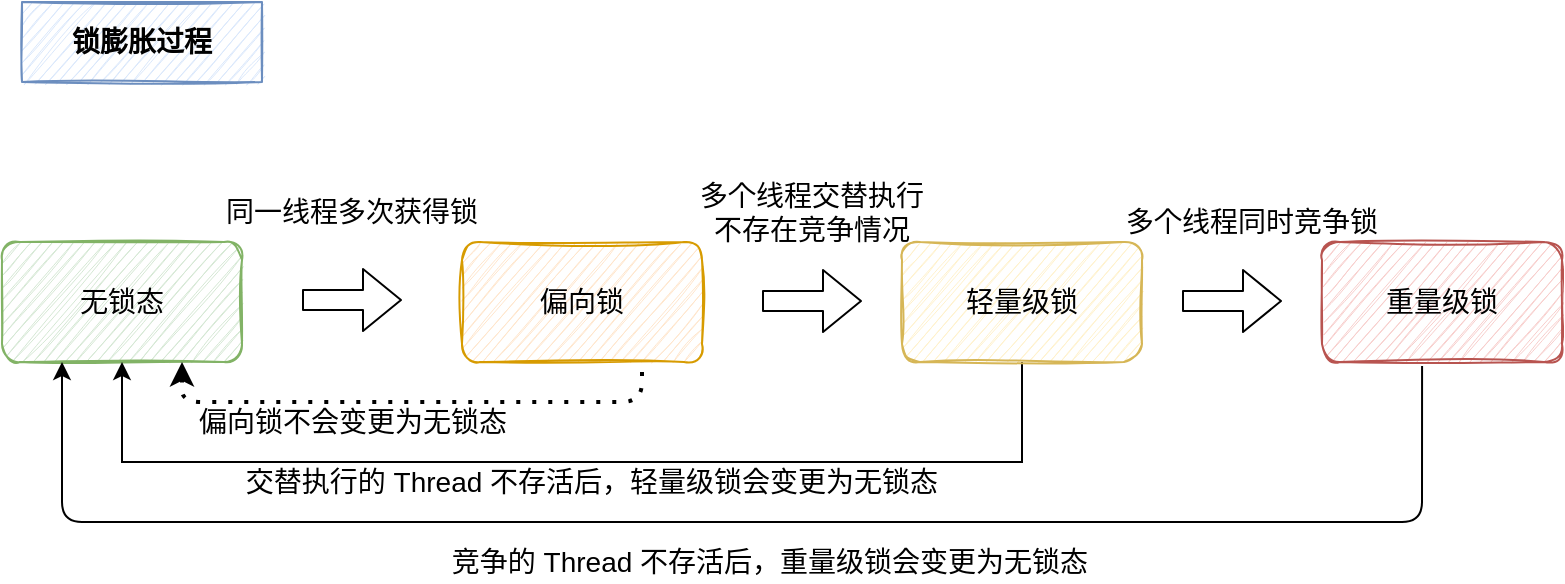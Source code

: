 <mxfile version="14.4.3" type="github">
  <diagram id="EUVJfp99UCqNtmatN9Db" name="Page-1">
    <mxGraphModel dx="868" dy="450" grid="1" gridSize="10" guides="1" tooltips="1" connect="1" arrows="1" fold="1" page="1" pageScale="1" pageWidth="827" pageHeight="1169" math="0" shadow="0">
      <root>
        <mxCell id="0" />
        <mxCell id="1" parent="0" />
        <mxCell id="WWVrkGQW8vriv1KRbUgk-1" value="锁膨胀过程" style="rounded=0;whiteSpace=wrap;html=1;fontStyle=1;fontSize=14;fillColor=#dae8fc;strokeColor=#6c8ebf;shadow=0;sketch=1;" vertex="1" parent="1">
          <mxGeometry x="40" y="30" width="120" height="40" as="geometry" />
        </mxCell>
        <mxCell id="WWVrkGQW8vriv1KRbUgk-2" value="无锁态" style="rounded=1;whiteSpace=wrap;html=1;shadow=0;sketch=1;fontSize=14;fillColor=#d5e8d4;strokeColor=#82b366;" vertex="1" parent="1">
          <mxGeometry x="30" y="150" width="120" height="60" as="geometry" />
        </mxCell>
        <mxCell id="WWVrkGQW8vriv1KRbUgk-4" value="偏向锁" style="rounded=1;whiteSpace=wrap;html=1;shadow=0;sketch=1;fontSize=14;fillColor=#ffe6cc;strokeColor=#d79b00;" vertex="1" parent="1">
          <mxGeometry x="260" y="150" width="120" height="60" as="geometry" />
        </mxCell>
        <mxCell id="WWVrkGQW8vriv1KRbUgk-5" value="" style="shape=flexArrow;endArrow=classic;html=1;fontSize=14;" edge="1" parent="1">
          <mxGeometry width="50" height="50" relative="1" as="geometry">
            <mxPoint x="180" y="179" as="sourcePoint" />
            <mxPoint x="230" y="179" as="targetPoint" />
          </mxGeometry>
        </mxCell>
        <mxCell id="WWVrkGQW8vriv1KRbUgk-6" value="同一线程多次获得锁" style="text;html=1;strokeColor=none;fillColor=none;align=center;verticalAlign=middle;whiteSpace=wrap;rounded=0;shadow=0;sketch=1;fontSize=14;" vertex="1" parent="1">
          <mxGeometry x="140" y="120" width="130" height="30" as="geometry" />
        </mxCell>
        <mxCell id="WWVrkGQW8vriv1KRbUgk-27" style="edgeStyle=orthogonalEdgeStyle;rounded=0;orthogonalLoop=1;jettySize=auto;html=1;fontSize=14;" edge="1" parent="1" source="WWVrkGQW8vriv1KRbUgk-12">
          <mxGeometry relative="1" as="geometry">
            <mxPoint x="90" y="210" as="targetPoint" />
            <Array as="points">
              <mxPoint x="540" y="260" />
              <mxPoint x="90" y="260" />
            </Array>
          </mxGeometry>
        </mxCell>
        <mxCell id="WWVrkGQW8vriv1KRbUgk-12" value="轻量级锁" style="rounded=1;whiteSpace=wrap;html=1;shadow=0;sketch=1;fontSize=14;fillColor=#fff2cc;strokeColor=#d6b656;" vertex="1" parent="1">
          <mxGeometry x="480" y="150" width="120" height="60" as="geometry" />
        </mxCell>
        <mxCell id="WWVrkGQW8vriv1KRbUgk-14" value="多个线程交替执行&lt;br&gt;不存在竞争情况" style="text;html=1;strokeColor=none;fillColor=none;align=center;verticalAlign=middle;whiteSpace=wrap;rounded=0;shadow=0;sketch=1;fontSize=14;" vertex="1" parent="1">
          <mxGeometry x="350" y="125" width="170" height="20" as="geometry" />
        </mxCell>
        <mxCell id="WWVrkGQW8vriv1KRbUgk-17" value="重量级锁" style="rounded=1;whiteSpace=wrap;html=1;shadow=0;sketch=1;fontSize=14;fillColor=#f8cecc;strokeColor=#b85450;" vertex="1" parent="1">
          <mxGeometry x="690" y="150" width="120" height="60" as="geometry" />
        </mxCell>
        <mxCell id="WWVrkGQW8vriv1KRbUgk-19" value="多个线程同时竞争锁" style="text;html=1;strokeColor=none;fillColor=none;align=center;verticalAlign=middle;whiteSpace=wrap;rounded=0;shadow=0;sketch=1;fontSize=14;" vertex="1" parent="1">
          <mxGeometry x="570" y="130" width="170" height="20" as="geometry" />
        </mxCell>
        <mxCell id="WWVrkGQW8vriv1KRbUgk-23" value="" style="shape=flexArrow;endArrow=classic;html=1;fontSize=14;" edge="1" parent="1">
          <mxGeometry width="50" height="50" relative="1" as="geometry">
            <mxPoint x="410" y="179.5" as="sourcePoint" />
            <mxPoint x="460" y="179.5" as="targetPoint" />
          </mxGeometry>
        </mxCell>
        <mxCell id="WWVrkGQW8vriv1KRbUgk-24" value="" style="shape=flexArrow;endArrow=classic;html=1;fontSize=14;" edge="1" parent="1">
          <mxGeometry width="50" height="50" relative="1" as="geometry">
            <mxPoint x="620" y="179.5" as="sourcePoint" />
            <mxPoint x="670" y="179.5" as="targetPoint" />
          </mxGeometry>
        </mxCell>
        <mxCell id="WWVrkGQW8vriv1KRbUgk-26" value="" style="endArrow=classic;html=1;fontSize=14;exitX=0.417;exitY=1.033;exitDx=0;exitDy=0;exitPerimeter=0;edgeStyle=orthogonalEdgeStyle;entryX=0.25;entryY=1;entryDx=0;entryDy=0;" edge="1" parent="1" source="WWVrkGQW8vriv1KRbUgk-17" target="WWVrkGQW8vriv1KRbUgk-2">
          <mxGeometry width="50" height="50" relative="1" as="geometry">
            <mxPoint x="730" y="260" as="sourcePoint" />
            <mxPoint x="130" y="210" as="targetPoint" />
            <Array as="points">
              <mxPoint x="740" y="290" />
              <mxPoint x="60" y="290" />
            </Array>
          </mxGeometry>
        </mxCell>
        <mxCell id="WWVrkGQW8vriv1KRbUgk-28" value="竞争的 Thread 不存活后，重量级锁会变更为无锁态" style="text;html=1;strokeColor=none;fillColor=none;align=center;verticalAlign=middle;whiteSpace=wrap;rounded=0;shadow=0;sketch=1;fontSize=14;" vertex="1" parent="1">
          <mxGeometry x="219" y="300" width="390" height="20" as="geometry" />
        </mxCell>
        <mxCell id="WWVrkGQW8vriv1KRbUgk-29" value="交替执行的 Thread 不存活后，轻量级锁会变更为无锁态" style="text;html=1;strokeColor=none;fillColor=none;align=center;verticalAlign=middle;whiteSpace=wrap;rounded=0;shadow=0;sketch=1;fontSize=14;" vertex="1" parent="1">
          <mxGeometry x="130" y="260" width="390" height="20" as="geometry" />
        </mxCell>
        <mxCell id="WWVrkGQW8vriv1KRbUgk-30" value="" style="endArrow=none;dashed=1;html=1;dashPattern=1 3;strokeWidth=2;fontSize=14;exitX=0.75;exitY=1;exitDx=0;exitDy=0;edgeStyle=orthogonalEdgeStyle;startArrow=classic;startFill=1;" edge="1" parent="1" source="WWVrkGQW8vriv1KRbUgk-2">
          <mxGeometry width="50" height="50" relative="1" as="geometry">
            <mxPoint x="300" y="260" as="sourcePoint" />
            <mxPoint x="350" y="210" as="targetPoint" />
            <Array as="points">
              <mxPoint x="120" y="230" />
              <mxPoint x="350" y="230" />
            </Array>
          </mxGeometry>
        </mxCell>
        <mxCell id="WWVrkGQW8vriv1KRbUgk-31" value="偏向锁不会变更为无锁态" style="text;html=1;strokeColor=none;fillColor=none;align=center;verticalAlign=middle;whiteSpace=wrap;rounded=0;shadow=0;sketch=1;fontSize=14;" vertex="1" parent="1">
          <mxGeometry x="104.5" y="230" width="201" height="20" as="geometry" />
        </mxCell>
      </root>
    </mxGraphModel>
  </diagram>
</mxfile>

